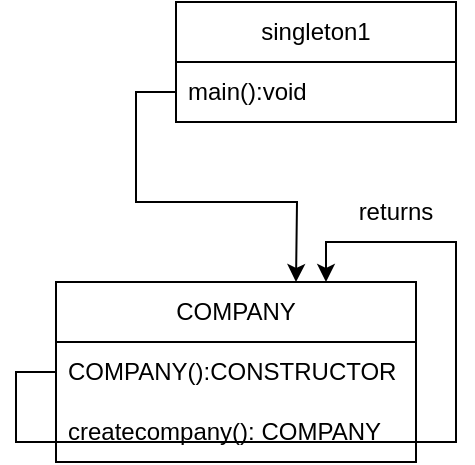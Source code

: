<mxfile version="20.8.16" type="device"><diagram id="C5RBs43oDa-KdzZeNtuy" name="Page-1"><mxGraphModel dx="2175" dy="613" grid="1" gridSize="10" guides="1" tooltips="1" connect="1" arrows="1" fold="1" page="1" pageScale="1" pageWidth="827" pageHeight="1169" math="0" shadow="0"><root><mxCell id="WIyWlLk6GJQsqaUBKTNV-0"/><mxCell id="WIyWlLk6GJQsqaUBKTNV-1" parent="WIyWlLk6GJQsqaUBKTNV-0"/><mxCell id="kVxNb1jVL5eST_oDdEdw-15" value="singleton1" style="swimlane;fontStyle=0;childLayout=stackLayout;horizontal=1;startSize=30;horizontalStack=0;resizeParent=1;resizeParentMax=0;resizeLast=0;collapsible=1;marginBottom=0;whiteSpace=wrap;html=1;" vertex="1" parent="WIyWlLk6GJQsqaUBKTNV-1"><mxGeometry x="-1210" y="80" width="140" height="60" as="geometry"/></mxCell><mxCell id="kVxNb1jVL5eST_oDdEdw-16" value="main():void" style="text;strokeColor=none;fillColor=none;align=left;verticalAlign=middle;spacingLeft=4;spacingRight=4;overflow=hidden;points=[[0,0.5],[1,0.5]];portConstraint=eastwest;rotatable=0;whiteSpace=wrap;html=1;" vertex="1" parent="kVxNb1jVL5eST_oDdEdw-15"><mxGeometry y="30" width="140" height="30" as="geometry"/></mxCell><mxCell id="kVxNb1jVL5eST_oDdEdw-19" style="edgeStyle=orthogonalEdgeStyle;rounded=0;orthogonalLoop=1;jettySize=auto;html=1;entryX=0.5;entryY=0;entryDx=0;entryDy=0;" edge="1" parent="WIyWlLk6GJQsqaUBKTNV-1" source="kVxNb1jVL5eST_oDdEdw-16"><mxGeometry relative="1" as="geometry"><mxPoint x="-1150" y="220" as="targetPoint"/></mxGeometry></mxCell><mxCell id="kVxNb1jVL5eST_oDdEdw-20" value="COMPANY" style="swimlane;fontStyle=0;childLayout=stackLayout;horizontal=1;startSize=30;horizontalStack=0;resizeParent=1;resizeParentMax=0;resizeLast=0;collapsible=1;marginBottom=0;whiteSpace=wrap;html=1;" vertex="1" parent="WIyWlLk6GJQsqaUBKTNV-1"><mxGeometry x="-1270" y="220" width="180" height="90" as="geometry"/></mxCell><mxCell id="kVxNb1jVL5eST_oDdEdw-32" style="edgeStyle=orthogonalEdgeStyle;rounded=0;orthogonalLoop=1;jettySize=auto;html=1;entryX=0.75;entryY=0;entryDx=0;entryDy=0;" edge="1" parent="kVxNb1jVL5eST_oDdEdw-20" source="kVxNb1jVL5eST_oDdEdw-21" target="kVxNb1jVL5eST_oDdEdw-20"><mxGeometry relative="1" as="geometry"/></mxCell><mxCell id="kVxNb1jVL5eST_oDdEdw-21" value="COMPANY():CONSTRUCTOR" style="text;strokeColor=none;fillColor=none;align=left;verticalAlign=middle;spacingLeft=4;spacingRight=4;overflow=hidden;points=[[0,0.5],[1,0.5]];portConstraint=eastwest;rotatable=0;whiteSpace=wrap;html=1;" vertex="1" parent="kVxNb1jVL5eST_oDdEdw-20"><mxGeometry y="30" width="180" height="30" as="geometry"/></mxCell><mxCell id="kVxNb1jVL5eST_oDdEdw-22" value="createcompany(): COMPANY" style="text;strokeColor=none;fillColor=none;align=left;verticalAlign=middle;spacingLeft=4;spacingRight=4;overflow=hidden;points=[[0,0.5],[1,0.5]];portConstraint=eastwest;rotatable=0;whiteSpace=wrap;html=1;" vertex="1" parent="kVxNb1jVL5eST_oDdEdw-20"><mxGeometry y="60" width="180" height="30" as="geometry"/></mxCell><mxCell id="kVxNb1jVL5eST_oDdEdw-31" value="returns" style="text;html=1;strokeColor=none;fillColor=none;align=center;verticalAlign=middle;whiteSpace=wrap;rounded=0;" vertex="1" parent="WIyWlLk6GJQsqaUBKTNV-1"><mxGeometry x="-1130" y="170" width="60" height="30" as="geometry"/></mxCell></root></mxGraphModel></diagram></mxfile>